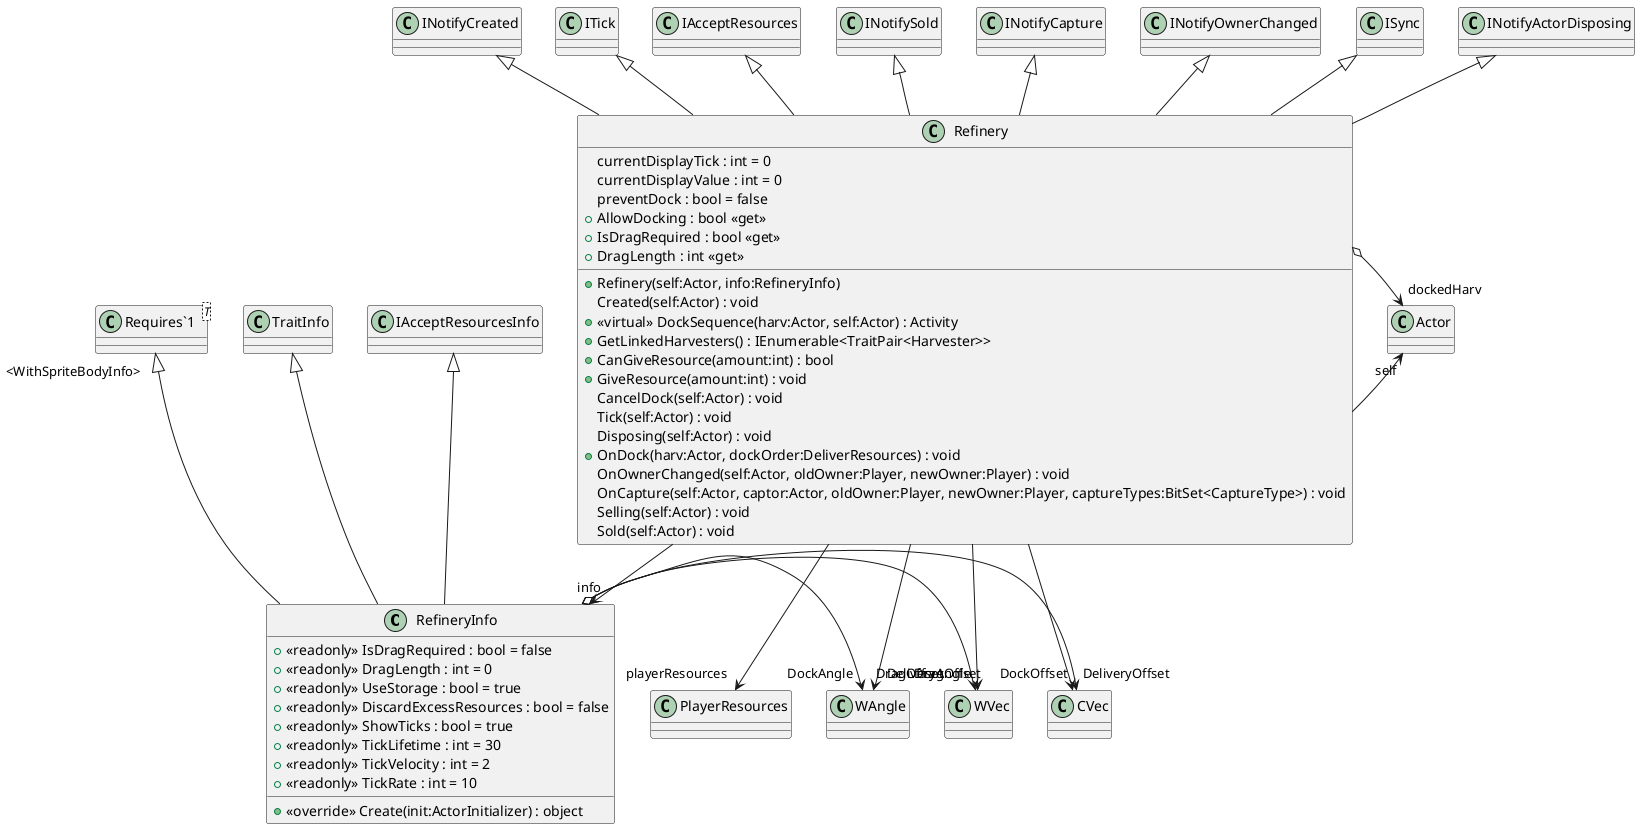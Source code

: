 @startuml
class RefineryInfo {
    + <<readonly>> IsDragRequired : bool = false
    + <<readonly>> DragLength : int = 0
    + <<readonly>> UseStorage : bool = true
    + <<readonly>> DiscardExcessResources : bool = false
    + <<readonly>> ShowTicks : bool = true
    + <<readonly>> TickLifetime : int = 30
    + <<readonly>> TickVelocity : int = 2
    + <<readonly>> TickRate : int = 10
    + <<override>> Create(init:ActorInitializer) : object
}
class Refinery {
    currentDisplayTick : int = 0
    currentDisplayValue : int = 0
    preventDock : bool = false
    + AllowDocking : bool <<get>>
    + IsDragRequired : bool <<get>>
    + DragLength : int <<get>>
    + Refinery(self:Actor, info:RefineryInfo)
    Created(self:Actor) : void
    + <<virtual>> DockSequence(harv:Actor, self:Actor) : Activity
    + GetLinkedHarvesters() : IEnumerable<TraitPair<Harvester>>
    + CanGiveResource(amount:int) : bool
    + GiveResource(amount:int) : void
    CancelDock(self:Actor) : void
    Tick(self:Actor) : void
    Disposing(self:Actor) : void
    + OnDock(harv:Actor, dockOrder:DeliverResources) : void
    OnOwnerChanged(self:Actor, oldOwner:Player, newOwner:Player) : void
    OnCapture(self:Actor, captor:Actor, oldOwner:Player, newOwner:Player, captureTypes:BitSet<CaptureType>) : void
    Selling(self:Actor) : void
    Sold(self:Actor) : void
}
class "Requires`1"<T> {
}
TraitInfo <|-- RefineryInfo
"Requires`1" "<WithSpriteBodyInfo>" <|-- RefineryInfo
IAcceptResourcesInfo <|-- RefineryInfo
RefineryInfo o-> "DockAngle" WAngle
RefineryInfo o-> "DockOffset" CVec
RefineryInfo o-> "DragOffset" WVec
INotifyCreated <|-- Refinery
ITick <|-- Refinery
IAcceptResources <|-- Refinery
INotifySold <|-- Refinery
INotifyCapture <|-- Refinery
INotifyOwnerChanged <|-- Refinery
ISync <|-- Refinery
INotifyActorDisposing <|-- Refinery
Refinery --> "self" Actor
Refinery --> "info" RefineryInfo
Refinery --> "playerResources" PlayerResources
Refinery o-> "dockedHarv" Actor
Refinery --> "DeliveryOffset" CVec
Refinery --> "DeliveryAngle" WAngle
Refinery --> "DragOffset" WVec
@enduml
